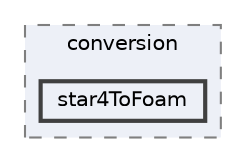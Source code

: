digraph "applications/utilities/mesh/conversion/star4ToFoam"
{
 // LATEX_PDF_SIZE
  bgcolor="transparent";
  edge [fontname=Helvetica,fontsize=10,labelfontname=Helvetica,labelfontsize=10];
  node [fontname=Helvetica,fontsize=10,shape=box,height=0.2,width=0.4];
  compound=true
  subgraph clusterdir_5148cfe1bce83bc5fdc09a52963260a1 {
    graph [ bgcolor="#edf0f7", pencolor="grey50", label="conversion", fontname=Helvetica,fontsize=10 style="filled,dashed", URL="dir_5148cfe1bce83bc5fdc09a52963260a1.html",tooltip=""]
  dir_5b11e8509f464b87e9a624662b75e9b5 [label="star4ToFoam", fillcolor="#edf0f7", color="grey25", style="filled,bold", URL="dir_5b11e8509f464b87e9a624662b75e9b5.html",tooltip=""];
  }
}
